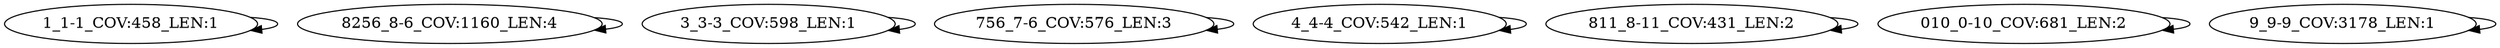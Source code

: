 digraph G {
    "1_1-1_COV:458_LEN:1" -> "1_1-1_COV:458_LEN:1";
    "8256_8-6_COV:1160_LEN:4" -> "8256_8-6_COV:1160_LEN:4";
    "3_3-3_COV:598_LEN:1" -> "3_3-3_COV:598_LEN:1";
    "756_7-6_COV:576_LEN:3" -> "756_7-6_COV:576_LEN:3";
    "4_4-4_COV:542_LEN:1" -> "4_4-4_COV:542_LEN:1";
    "811_8-11_COV:431_LEN:2" -> "811_8-11_COV:431_LEN:2";
    "010_0-10_COV:681_LEN:2" -> "010_0-10_COV:681_LEN:2";
    "9_9-9_COV:3178_LEN:1" -> "9_9-9_COV:3178_LEN:1";
}
